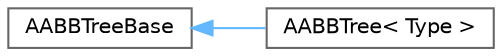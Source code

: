 digraph "Graphical Class Hierarchy"
{
 // LATEX_PDF_SIZE
  bgcolor="transparent";
  edge [fontname=Helvetica,fontsize=10,labelfontname=Helvetica,labelfontsize=10];
  node [fontname=Helvetica,fontsize=10,shape=box,height=0.2,width=0.4];
  rankdir="LR";
  Node0 [id="Node000000",label="AABBTreeBase",height=0.2,width=0.4,color="grey40", fillcolor="white", style="filled",URL="$classFoam_1_1AABBTreeBase.html",tooltip=" "];
  Node0 -> Node1 [id="edge2_Node000000_Node000001",dir="back",color="steelblue1",style="solid",tooltip=" "];
  Node1 [id="Node000001",label="AABBTree\< Type \>",height=0.2,width=0.4,color="grey40", fillcolor="white", style="filled",URL="$classFoam_1_1AABBTree.html",tooltip="Templated tree of axis-aligned bounding boxes (AABB)"];
}
